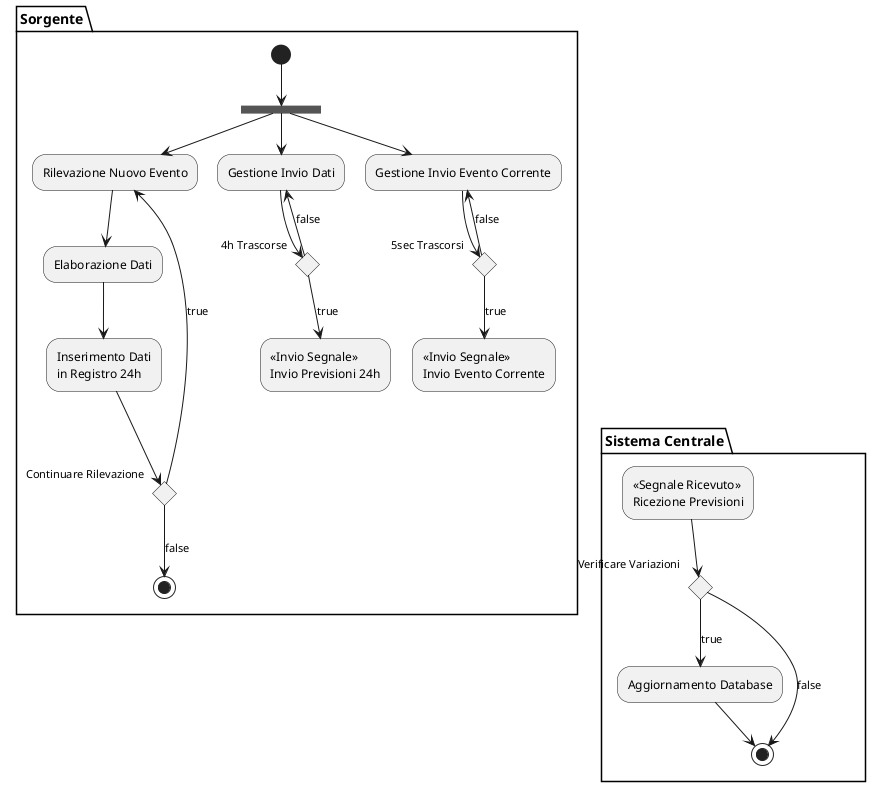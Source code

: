 @startuml

partition Sorgente {
	(*) --> ===S1===
	===S1=== --> "Rilevazione Nuovo Evento"
	--> "Elaborazione Dati"
	--> "Inserimento Dati
	in Registro 24h"
	--> if "Continuare Rilevazione"
		--> [true] "Rilevazione Nuovo Evento"
	else
		--> [false] (*top)
	===S1=== --> "Gestione Invio Dati"
	--> if "4h Trascorse" then
		--> [true] "<<Invio Segnale>>\nInvio Previsioni 24h"
	else
		--> [false] "Gestione Invio Dati"
	===S1=== --> "Gestione Invio Evento Corrente"
	--> if "5sec Trascorsi" then
		--> [true] "<<Invio Segnale>>\nInvio Evento Corrente"
	else
		--> [false] "Gestione Invio Evento Corrente"
	
}

partition "Sistema Centrale" {
	"<<Invio Segnale>>\nInvio Previsioni 24h" -[hidden]-> "<<Segnale Ricevuto>>\nRicezione Previsioni"
	--> if "Verificare Variazioni"
		--> [true] "Aggiornamento Database"
	else
		--> [false] (*)
	"Aggiornamento Database" --> (*)
}

@enduml